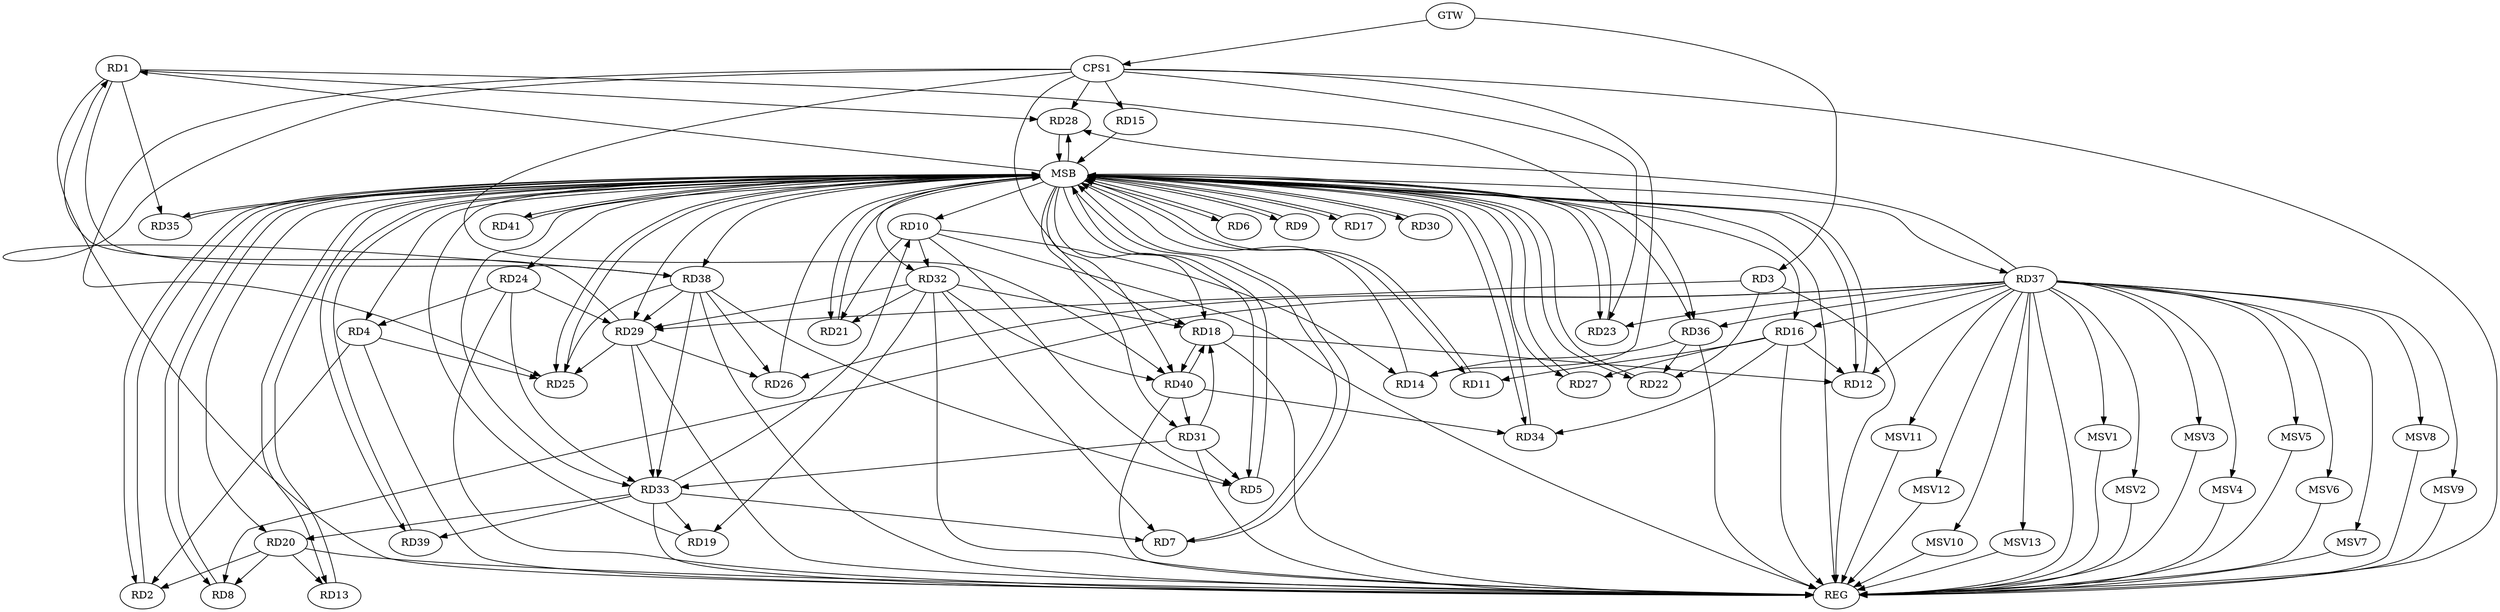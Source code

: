 strict digraph G {
  RD1 [ label="RD1" ];
  RD2 [ label="RD2" ];
  RD3 [ label="RD3" ];
  RD4 [ label="RD4" ];
  RD5 [ label="RD5" ];
  RD6 [ label="RD6" ];
  RD7 [ label="RD7" ];
  RD8 [ label="RD8" ];
  RD9 [ label="RD9" ];
  RD10 [ label="RD10" ];
  RD11 [ label="RD11" ];
  RD12 [ label="RD12" ];
  RD13 [ label="RD13" ];
  RD14 [ label="RD14" ];
  RD15 [ label="RD15" ];
  RD16 [ label="RD16" ];
  RD17 [ label="RD17" ];
  RD18 [ label="RD18" ];
  RD19 [ label="RD19" ];
  RD20 [ label="RD20" ];
  RD21 [ label="RD21" ];
  RD22 [ label="RD22" ];
  RD23 [ label="RD23" ];
  RD24 [ label="RD24" ];
  RD25 [ label="RD25" ];
  RD26 [ label="RD26" ];
  RD27 [ label="RD27" ];
  RD28 [ label="RD28" ];
  RD29 [ label="RD29" ];
  RD30 [ label="RD30" ];
  RD31 [ label="RD31" ];
  RD32 [ label="RD32" ];
  RD33 [ label="RD33" ];
  RD34 [ label="RD34" ];
  RD35 [ label="RD35" ];
  RD36 [ label="RD36" ];
  RD37 [ label="RD37" ];
  RD38 [ label="RD38" ];
  RD39 [ label="RD39" ];
  RD40 [ label="RD40" ];
  RD41 [ label="RD41" ];
  CPS1 [ label="CPS1" ];
  GTW [ label="GTW" ];
  REG [ label="REG" ];
  MSB [ label="MSB" ];
  MSV1 [ label="MSV1" ];
  MSV2 [ label="MSV2" ];
  MSV3 [ label="MSV3" ];
  MSV4 [ label="MSV4" ];
  MSV5 [ label="MSV5" ];
  MSV6 [ label="MSV6" ];
  MSV7 [ label="MSV7" ];
  MSV8 [ label="MSV8" ];
  MSV9 [ label="MSV9" ];
  MSV10 [ label="MSV10" ];
  MSV11 [ label="MSV11" ];
  MSV12 [ label="MSV12" ];
  MSV13 [ label="MSV13" ];
  RD1 -> RD28;
  RD29 -> RD1;
  RD1 -> RD35;
  RD1 -> RD36;
  RD1 -> RD38;
  RD4 -> RD2;
  RD20 -> RD2;
  RD3 -> RD22;
  RD3 -> RD29;
  RD24 -> RD4;
  RD4 -> RD25;
  RD10 -> RD5;
  RD31 -> RD5;
  RD38 -> RD5;
  RD32 -> RD7;
  RD33 -> RD7;
  RD20 -> RD8;
  RD37 -> RD8;
  RD10 -> RD14;
  RD10 -> RD21;
  RD10 -> RD32;
  RD33 -> RD10;
  RD16 -> RD11;
  RD16 -> RD12;
  RD18 -> RD12;
  RD37 -> RD12;
  RD20 -> RD13;
  RD36 -> RD14;
  RD16 -> RD27;
  RD16 -> RD34;
  RD37 -> RD16;
  RD31 -> RD18;
  RD32 -> RD18;
  RD18 -> RD40;
  RD40 -> RD18;
  RD32 -> RD19;
  RD33 -> RD19;
  RD33 -> RD20;
  RD32 -> RD21;
  RD36 -> RD22;
  RD37 -> RD23;
  RD24 -> RD29;
  RD24 -> RD33;
  RD29 -> RD25;
  RD38 -> RD25;
  RD29 -> RD26;
  RD37 -> RD26;
  RD38 -> RD26;
  RD37 -> RD28;
  RD32 -> RD29;
  RD29 -> RD33;
  RD38 -> RD29;
  RD31 -> RD33;
  RD40 -> RD31;
  RD32 -> RD40;
  RD38 -> RD33;
  RD33 -> RD39;
  RD40 -> RD34;
  RD37 -> RD36;
  CPS1 -> RD18;
  CPS1 -> RD15;
  CPS1 -> RD40;
  CPS1 -> RD23;
  CPS1 -> RD14;
  CPS1 -> RD38;
  CPS1 -> RD25;
  CPS1 -> RD28;
  GTW -> RD3;
  GTW -> CPS1;
  RD1 -> REG;
  RD3 -> REG;
  RD4 -> REG;
  RD10 -> REG;
  RD16 -> REG;
  RD18 -> REG;
  RD20 -> REG;
  RD24 -> REG;
  RD29 -> REG;
  RD31 -> REG;
  RD32 -> REG;
  RD33 -> REG;
  RD36 -> REG;
  RD37 -> REG;
  RD38 -> REG;
  RD40 -> REG;
  CPS1 -> REG;
  RD2 -> MSB;
  MSB -> RD5;
  MSB -> RD27;
  MSB -> REG;
  RD5 -> MSB;
  MSB -> RD30;
  MSB -> RD33;
  RD6 -> MSB;
  MSB -> RD12;
  MSB -> RD18;
  MSB -> RD37;
  RD7 -> MSB;
  MSB -> RD31;
  MSB -> RD35;
  MSB -> RD41;
  RD8 -> MSB;
  MSB -> RD2;
  MSB -> RD4;
  MSB -> RD11;
  RD9 -> MSB;
  MSB -> RD25;
  RD11 -> MSB;
  MSB -> RD7;
  MSB -> RD32;
  RD12 -> MSB;
  MSB -> RD16;
  MSB -> RD22;
  MSB -> RD28;
  MSB -> RD29;
  RD13 -> MSB;
  RD14 -> MSB;
  MSB -> RD13;
  RD15 -> MSB;
  MSB -> RD36;
  MSB -> RD38;
  MSB -> RD39;
  RD17 -> MSB;
  MSB -> RD21;
  RD19 -> MSB;
  MSB -> RD1;
  MSB -> RD40;
  RD21 -> MSB;
  MSB -> RD34;
  RD22 -> MSB;
  MSB -> RD9;
  MSB -> RD20;
  RD23 -> MSB;
  RD25 -> MSB;
  MSB -> RD8;
  RD26 -> MSB;
  MSB -> RD24;
  RD27 -> MSB;
  MSB -> RD17;
  RD28 -> MSB;
  MSB -> RD10;
  RD30 -> MSB;
  MSB -> RD6;
  MSB -> RD23;
  RD34 -> MSB;
  RD35 -> MSB;
  RD39 -> MSB;
  RD41 -> MSB;
  RD37 -> MSV1;
  RD37 -> MSV2;
  MSV1 -> REG;
  MSV2 -> REG;
  RD37 -> MSV3;
  RD37 -> MSV4;
  MSV3 -> REG;
  MSV4 -> REG;
  RD37 -> MSV5;
  RD37 -> MSV6;
  RD37 -> MSV7;
  MSV5 -> REG;
  MSV6 -> REG;
  MSV7 -> REG;
  RD37 -> MSV8;
  MSV8 -> REG;
  RD37 -> MSV9;
  MSV9 -> REG;
  RD37 -> MSV10;
  MSV10 -> REG;
  RD37 -> MSV11;
  RD37 -> MSV12;
  MSV11 -> REG;
  MSV12 -> REG;
  RD37 -> MSV13;
  MSV13 -> REG;
}
